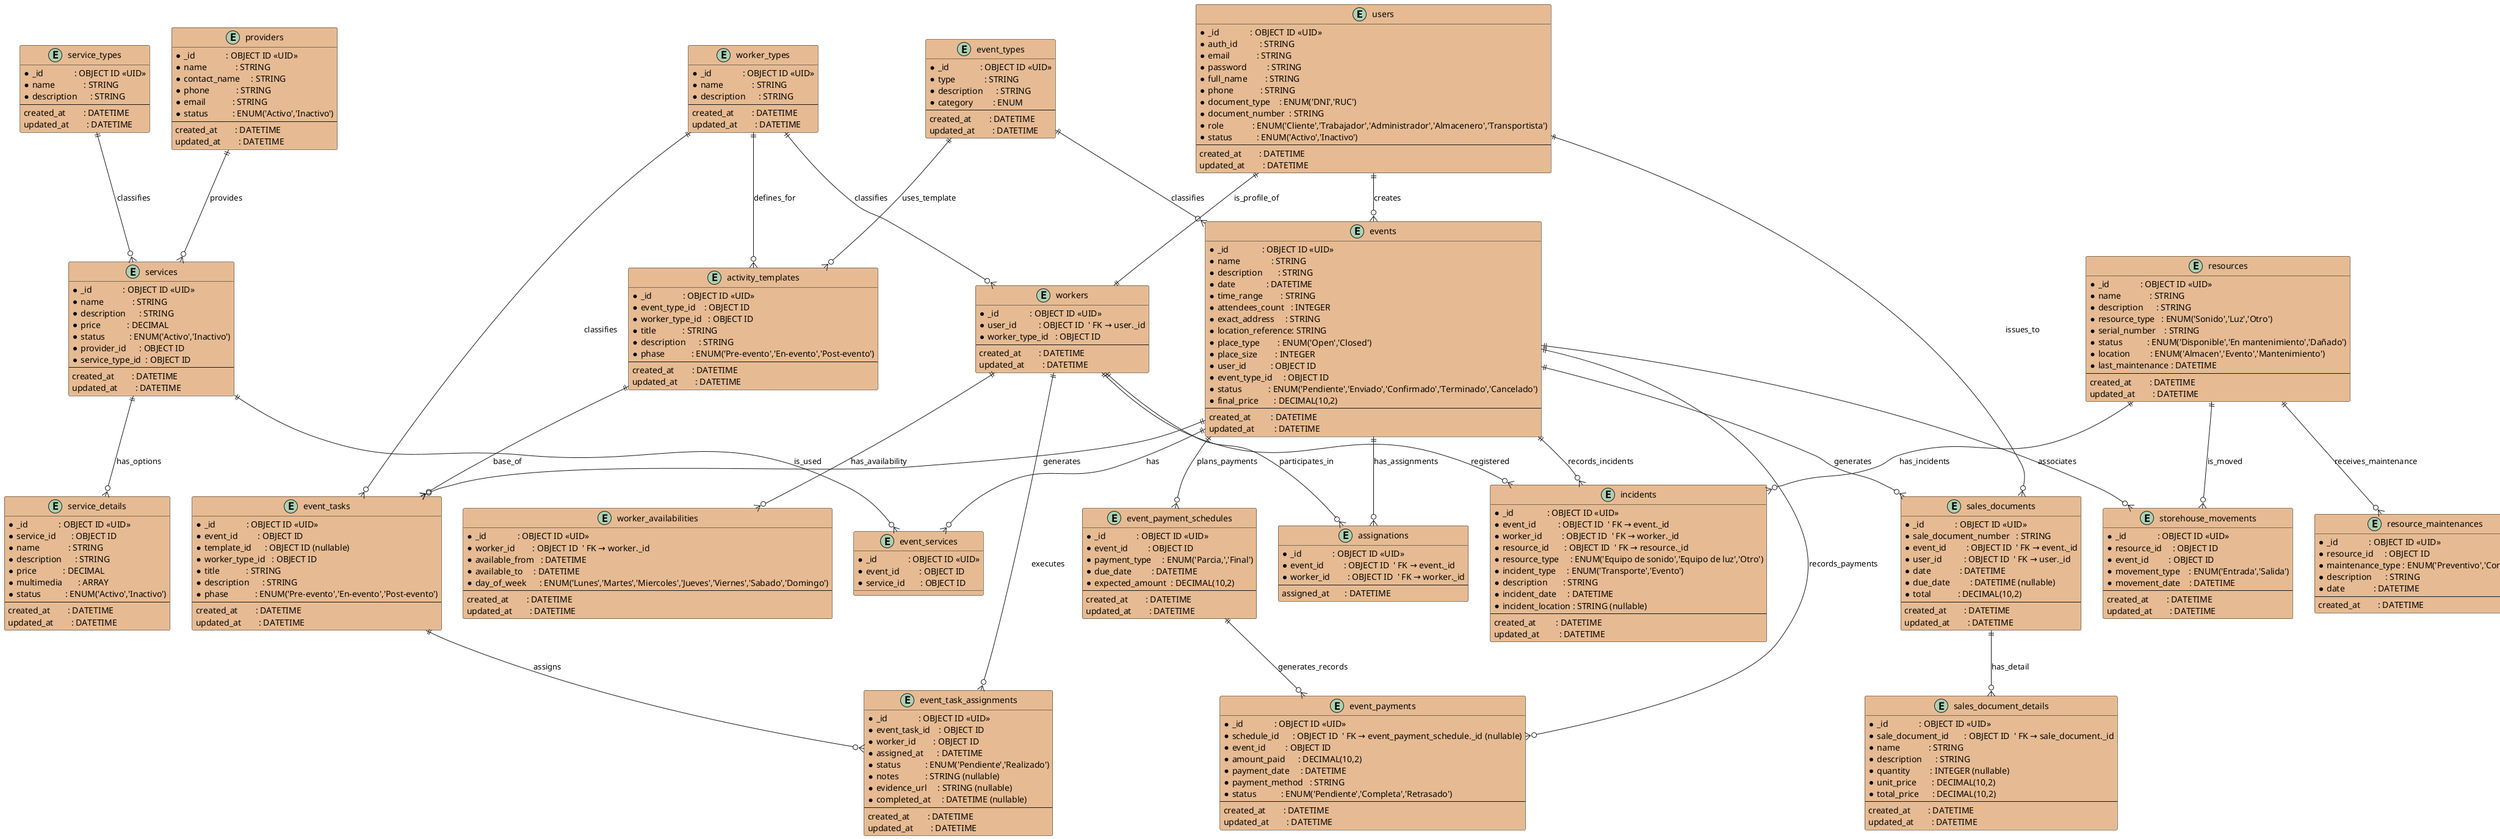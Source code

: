 @startuml levelmusic_diagram

'-----------------------------
' Entities
'-----------------------------

entity users #E6BB93 {
  * _id              : OBJECT ID <<UID>>
  * auth_id          : STRING
  * email            : STRING
  * password         : STRING
  * full_name        : STRING
  * phone            : STRING
  * document_type    : ENUM('DNI','RUC')
  * document_number  : STRING
  * role             : ENUM('Cliente','Trabajador','Administrador','Almacenero','Transportista')
  * status           : ENUM('Activo','Inactivo')
  --
  created_at        : DATETIME
  updated_at        : DATETIME
}

entity event_types #E6BB93 {
  * _id              : OBJECT ID <<UID>>
  * type             : STRING
  * description      : STRING
  * category         : ENUM
  --
  created_at        : DATETIME
  updated_at        : DATETIME
}

entity events #E6BB93 {
  * _id               : OBJECT ID <<UID>>
  * name              : STRING
  * description       : STRING
  * date              : DATETIME
  * time_range        : STRING
  * attendees_count   : INTEGER
  * exact_address     : STRING
  * location_reference: STRING
  * place_type        : ENUM('Open','Closed')
  * place_size        : INTEGER
  * user_id           : OBJECT ID
  * event_type_id     : OBJECT ID
  * status            : ENUM('Pendiente','Enviado','Confirmado','Terminado','Cancelado')
  * final_price       : DECIMAL(10,2)
  --
  created_at         : DATETIME
  updated_at         : DATETIME
}

entity service_types #E6BB93 {
  * _id              : OBJECT ID <<UID>>
  * name             : STRING
  * description      : STRING
  --
  created_at        : DATETIME
  updated_at        : DATETIME
}

entity providers #E6BB93 {
  * _id              : OBJECT ID <<UID>>
  * name             : STRING
  * contact_name     : STRING
  * phone            : STRING
  * email            : STRING
  * status           : ENUM('Activo','Inactivo')
  --
  created_at        : DATETIME
  updated_at        : DATETIME
}

entity services #E6BB93 {
  * _id              : OBJECT ID <<UID>>
  * name             : STRING
  * description      : STRING
  * price            : DECIMAL
  * status           : ENUM('Activo','Inactivo')
  * provider_id      : OBJECT ID
  * service_type_id  : OBJECT ID
  --
  created_at        : DATETIME
  updated_at        : DATETIME
}

entity service_details #E6BB93 {
  * _id              : OBJECT ID <<UID>>
  * service_id       : OBJECT ID
  * name             : STRING
  * description      : STRING
  * price            : DECIMAL
  * multimedia       : ARRAY
  * status           : ENUM('Activo','Inactivo')
  --
  created_at        : DATETIME
  updated_at        : DATETIME
}

entity event_services #E6BB93 {
  * _id              : OBJECT ID <<UID>>
  * event_id         : OBJECT ID
  * service_id       : OBJECT ID
}

entity worker_types #E6BB93 {
  * _id              : OBJECT ID <<UID>>
  * name             : STRING
  * description      : STRING
  --
  created_at        : DATETIME
  updated_at        : DATETIME
}

entity workers #E6BB93 {
  * _id              : OBJECT ID <<UID>>
  * user_id          : OBJECT ID  ' FK → user._id
  * worker_type_id   : OBJECT ID
  --
  created_at        : DATETIME
  updated_at        : DATETIME
}

entity worker_availabilities #E6BB93 {
  * _id              : OBJECT ID <<UID>>
  * worker_id        : OBJECT ID  ' FK → worker._id
  * available_from   : DATETIME
  * available_to     : DATETIME
  * day_of_week      : ENUM('Lunes','Martes','Miercoles','Jueves','Viernes','Sabado','Domingo')
  --
  created_at        : DATETIME
  updated_at        : DATETIME
}

entity incidents #E6BB93 {
  * _id               : OBJECT ID <<UID>>
  * event_id          : OBJECT ID  ' FK → event._id
  * worker_id         : OBJECT ID  ' FK → worker._id
  * resource_id       : OBJECT ID  ' FK → resource._id
  * resource_type     : ENUM('Equipo de sonido','Equipo de luz','Otro')
  * incident_type     : ENUM('Transporte','Evento')
  * description       : STRING
  * incident_date     : DATETIME
  * incident_location : STRING (nullable)
  --
  created_at         : DATETIME
  updated_at         : DATETIME
}

entity assignations #E6BB93 {
  * _id              : OBJECT ID <<UID>>
  * event_id         : OBJECT ID  ' FK → event._id
  * worker_id        : OBJECT ID  ' FK → worker._id
  --
  assigned_at       : DATETIME
}

entity resources #E6BB93 {
  * _id              : OBJECT ID <<UID>>
  * name             : STRING
  * description      : STRING
  * resource_type   : ENUM('Sonido','Luz','Otro')
  * serial_number    : STRING
  * status           : ENUM('Disponible','En mantenimiento','Dañado')
  * location         : ENUM('Almacen','Evento','Mantenimiento')
  * last_maintenance : DATETIME
  --
  created_at        : DATETIME
  updated_at        : DATETIME
}

entity resource_maintenances #E6BB93 {
  * _id              : OBJECT ID <<UID>>
  * resource_id     : OBJECT ID
  * maintenance_type : ENUM('Preventivo','Correctivo')
  * description      : STRING
  * date             : DATETIME
  --
  created_at        : DATETIME
}

entity storehouse_movements #E6BB93 {
  * _id              : OBJECT ID <<UID>>
  * resource_id     : OBJECT ID
  * event_id         : OBJECT ID
  * movement_type    : ENUM('Entrada','Salida')
  * movement_date    : DATETIME
  --
  created_at        : DATETIME
  updated_at        : DATETIME
}

entity activity_templates #E6BB93 {
  * _id              : OBJECT ID <<UID>>
  * event_type_id    : OBJECT ID
  * worker_type_id   : OBJECT ID
  * title            : STRING
  * description      : STRING
  * phase            : ENUM('Pre-evento','En-evento','Post-evento')
  --
  created_at        : DATETIME
  updated_at        : DATETIME
}

entity event_tasks #E6BB93 {
  * _id              : OBJECT ID <<UID>>
  * event_id         : OBJECT ID
  * template_id      : OBJECT ID (nullable)
  * worker_type_id   : OBJECT ID
  * title            : STRING
  * description      : STRING
  * phase            : ENUM('Pre-evento','En-evento','Post-evento')
  --
  created_at        : DATETIME
  updated_at        : DATETIME
}

entity event_task_assignments #E6BB93 {
  * _id              : OBJECT ID <<UID>>
  * event_task_id    : OBJECT ID
  * worker_id        : OBJECT ID
  * assigned_at      : DATETIME
  * status           : ENUM('Pendiente','Realizado')
  * notes            : STRING (nullable)
  * evidence_url     : STRING (nullable)
  * completed_at     : DATETIME (nullable)
  --
  created_at        : DATETIME
  updated_at        : DATETIME
}

entity event_payment_schedules #E6BB93 {
  * _id              : OBJECT ID <<UID>>
  * event_id         : OBJECT ID
  * payment_type     : ENUM('Parcia,','Final')
  * due_date         : DATETIME
  * expected_amount  : DECIMAL(10,2)
  --
  created_at        : DATETIME
  updated_at        : DATETIME
}

entity event_payments #E6BB93 {
  * _id              : OBJECT ID <<UID>>
  * schedule_id      : OBJECT ID  ' FK → event_payment_schedule._id (nullable)
  * event_id         : OBJECT ID
  * amount_paid      : DECIMAL(10,2)
  * payment_date     : DATETIME
  * payment_method   : STRING
  * status           : ENUM('Pendiente','Completa','Retrasado')
  --
  created_at        : DATETIME
  updated_at        : DATETIME
}

entity sales_documents #E6BB93 {
  * _id              : OBJECT ID <<UID>>
  * sale_document_number   : STRING
  * event_id         : OBJECT ID  ' FK → event._id
  * user_id          : OBJECT ID  ' FK → user._id
  * date             : DATETIME
  * due_date         : DATETIME (nullable)
  * total            : DECIMAL(10,2)
  --
  created_at        : DATETIME
  updated_at        : DATETIME
}

entity sales_document_details #E6BB93 {
  * _id              : OBJECT ID <<UID>>
  * sale_document_id       : OBJECT ID  ' FK → sale_document._id
  * name             : STRING
  * description      : STRING
  * quantity         : INTEGER (nullable)
  * unit_price       : DECIMAL(10,2)
  * total_price      : DECIMAL(10,2)
  --
  created_at        : DATETIME
  updated_at        : DATETIME
}

'-----------------------------
' Relationships
'-----------------------------
users                     ||--o{ events                       : creates
event_types               ||--o{ events                       : classifies
events                    ||--o{ event_services               : has
services                  ||--o{ event_services               : is_used
service_types             ||--o{ services                     : classifies
providers                 ||--o{ services                     : provides
services                  ||--o{ service_details              : has_options

users                      ||--|| workers                       : is_profile_of
worker_types               ||--o{ workers                       : classifies
workers                    ||--o{ worker_availabilities          : has_availability

events                     ||--o{ storehouse_movements          : associates
resources                  ||--o{ storehouse_movements          : is_moved
resources                  ||--o{ resource_maintenances         : receives_maintenance

event_types                ||--o{ activity_templates            : uses_template
worker_types               ||--o{ activity_templates            : defines_for

events                     ||--o{ event_tasks                   : generates
activity_templates         ||--o{ event_tasks                   : base_of
worker_types               ||--o{ event_tasks                   : classifies

event_tasks                ||--o{ event_task_assignments        : assigns
workers                    ||--o{ event_task_assignments        : executes

events                     ||--o{ assignations                  : has_assignments
workers                    ||--o{ assignations                  : participates_in

events                     ||--o{ event_payment_schedules       : plans_payments
events                     ||--o{ event_payments                : records_payments
event_payment_schedules    ||--o{ event_payments                : generates_records

events                     ||--o{ sales_documents                      : generates
users                      ||--o{ sales_documents                      : issues_to

sales_documents                   ||--o{ sales_document_details              : has_detail
events                     ||--o{ incidents                     : records_incidents
workers                    ||--o{ incidents                     : registered
resources                  ||--o{ incidents                     : has_incidents

@enduml

